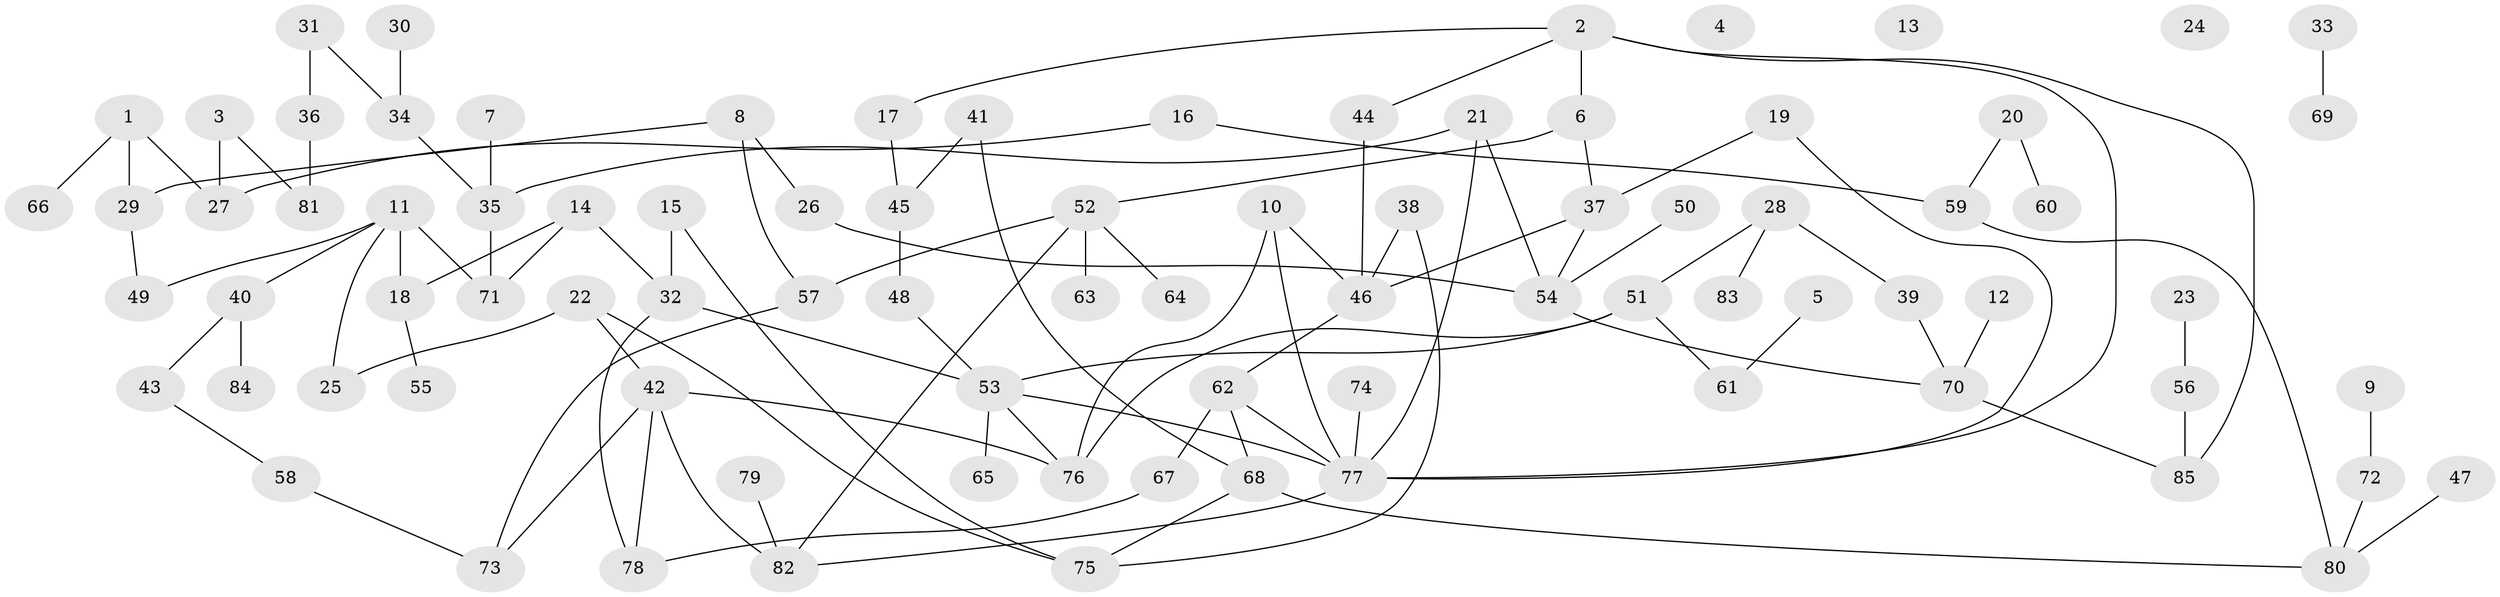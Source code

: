 // Generated by graph-tools (version 1.1) at 2025/00/03/09/25 03:00:51]
// undirected, 85 vertices, 107 edges
graph export_dot {
graph [start="1"]
  node [color=gray90,style=filled];
  1;
  2;
  3;
  4;
  5;
  6;
  7;
  8;
  9;
  10;
  11;
  12;
  13;
  14;
  15;
  16;
  17;
  18;
  19;
  20;
  21;
  22;
  23;
  24;
  25;
  26;
  27;
  28;
  29;
  30;
  31;
  32;
  33;
  34;
  35;
  36;
  37;
  38;
  39;
  40;
  41;
  42;
  43;
  44;
  45;
  46;
  47;
  48;
  49;
  50;
  51;
  52;
  53;
  54;
  55;
  56;
  57;
  58;
  59;
  60;
  61;
  62;
  63;
  64;
  65;
  66;
  67;
  68;
  69;
  70;
  71;
  72;
  73;
  74;
  75;
  76;
  77;
  78;
  79;
  80;
  81;
  82;
  83;
  84;
  85;
  1 -- 27;
  1 -- 29;
  1 -- 66;
  2 -- 6;
  2 -- 17;
  2 -- 44;
  2 -- 77;
  2 -- 85;
  3 -- 27;
  3 -- 81;
  5 -- 61;
  6 -- 37;
  6 -- 52;
  7 -- 35;
  8 -- 26;
  8 -- 29;
  8 -- 57;
  9 -- 72;
  10 -- 46;
  10 -- 76;
  10 -- 77;
  11 -- 18;
  11 -- 25;
  11 -- 40;
  11 -- 49;
  11 -- 71;
  12 -- 70;
  14 -- 18;
  14 -- 32;
  14 -- 71;
  15 -- 32;
  15 -- 75;
  16 -- 27;
  16 -- 59;
  17 -- 45;
  18 -- 55;
  19 -- 37;
  19 -- 77;
  20 -- 59;
  20 -- 60;
  21 -- 35;
  21 -- 54;
  21 -- 77;
  22 -- 25;
  22 -- 42;
  22 -- 75;
  23 -- 56;
  26 -- 54;
  28 -- 39;
  28 -- 51;
  28 -- 83;
  29 -- 49;
  30 -- 34;
  31 -- 34;
  31 -- 36;
  32 -- 53;
  32 -- 78;
  33 -- 69;
  34 -- 35;
  35 -- 71;
  36 -- 81;
  37 -- 46;
  37 -- 54;
  38 -- 46;
  38 -- 75;
  39 -- 70;
  40 -- 43;
  40 -- 84;
  41 -- 45;
  41 -- 68;
  42 -- 73;
  42 -- 76;
  42 -- 78;
  42 -- 82;
  43 -- 58;
  44 -- 46;
  45 -- 48;
  46 -- 62;
  47 -- 80;
  48 -- 53;
  50 -- 54;
  51 -- 53;
  51 -- 61;
  51 -- 76;
  52 -- 57;
  52 -- 63;
  52 -- 64;
  52 -- 82;
  53 -- 65;
  53 -- 76;
  53 -- 77;
  54 -- 70;
  56 -- 85;
  57 -- 73;
  58 -- 73;
  59 -- 80;
  62 -- 67;
  62 -- 68;
  62 -- 77;
  67 -- 78;
  68 -- 75;
  68 -- 80;
  70 -- 85;
  72 -- 80;
  74 -- 77;
  77 -- 82;
  79 -- 82;
}
